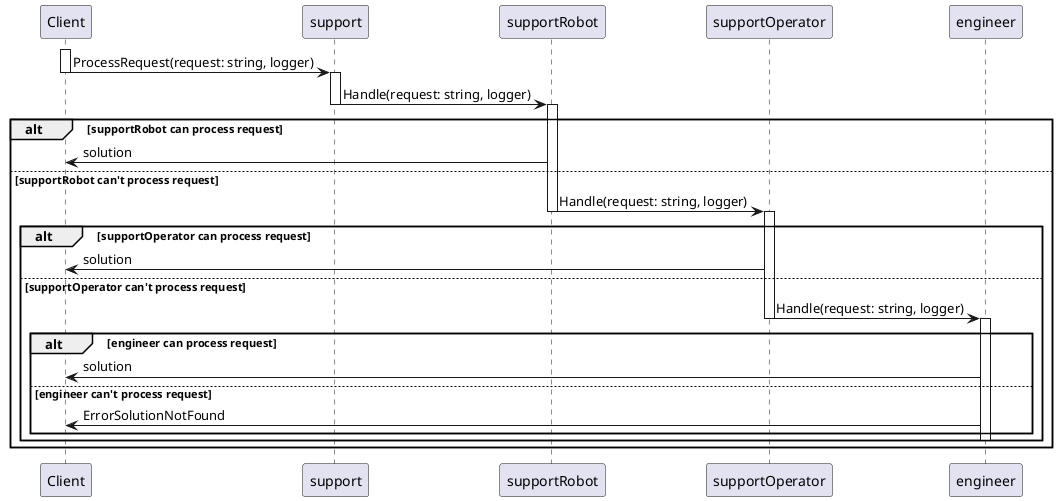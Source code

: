 @startuml
'https://plantuml.com/sequence-diagram

participant Client
participant support
participant supportRobot
participant supportOperator
participant engineer

activate Client
Client -> support: ProcessRequest(request: string, logger)
deactivate Client

activate support
support -> supportRobot: Handle(request: string, logger)
deactivate support

activate supportRobot
alt supportRobot can process request
    supportRobot -> Client: solution
else supportRobot can't process request
    supportRobot -> supportOperator: Handle(request: string, logger)
    deactivate supportRobot
    activate supportOperator

    alt supportOperator can process request
        supportOperator -> Client: solution
    else supportOperator can't process request
        supportOperator -> engineer: Handle(request: string, logger)
        deactivate supportOperator
        activate engineer

        alt engineer can process request
            engineer -> Client: solution
        else engineer can't process request
            engineer -> Client: ErrorSolutionNotFound
        end
        deactivate engineer
    end
end


@enduml
